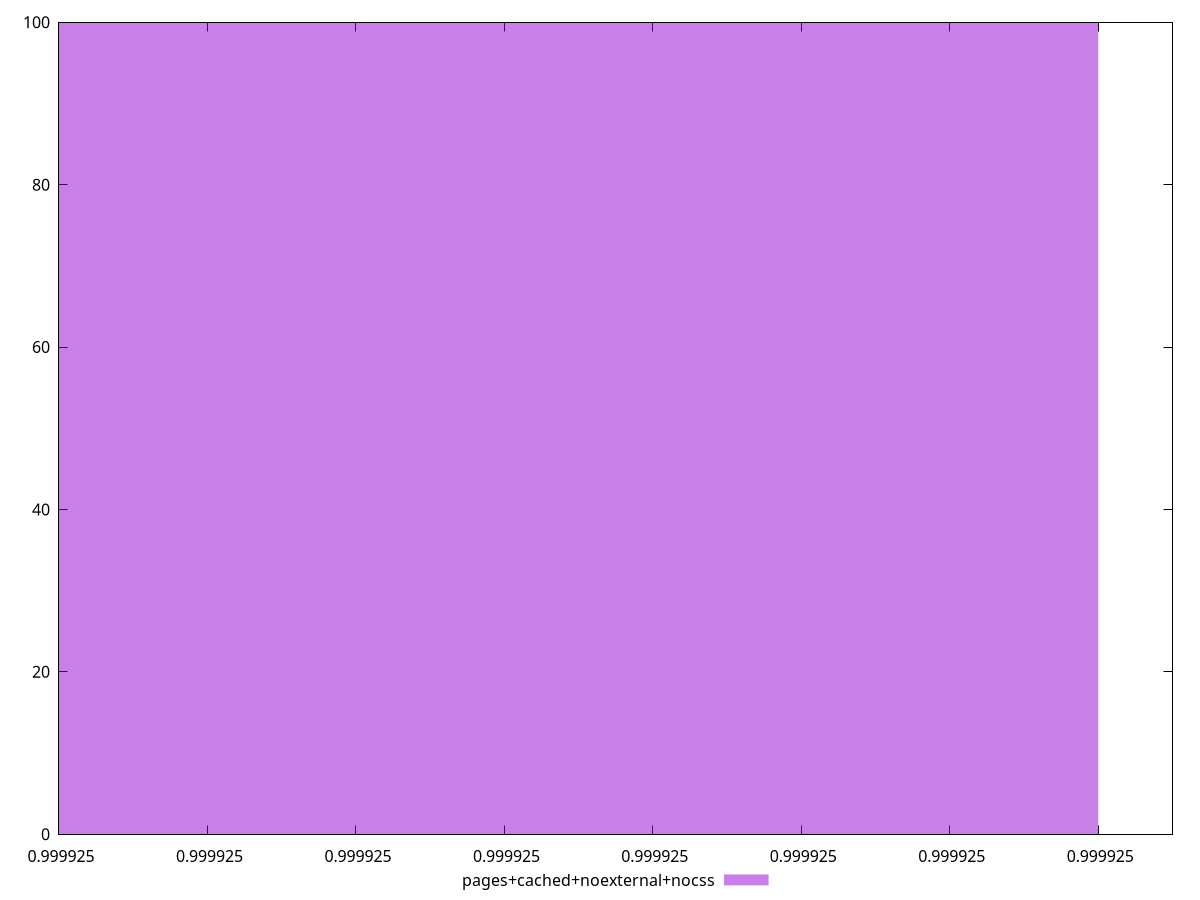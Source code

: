 $_pagesCachedNoexternalNocss <<EOF
0.9999246292865362 100
EOF
set key outside below
set terminal pngcairo
set output "report_00006_2020-11-02T20-21-41.718Z/uses-long-cache-ttl/pages+cached+noexternal+nocss//hist.png"
set yrange [0:100]
set boxwidth 1.4698411720480003e-15
set style fill transparent solid 0.5 noborder
plot $_pagesCachedNoexternalNocss title "pages+cached+noexternal+nocss" with boxes ,